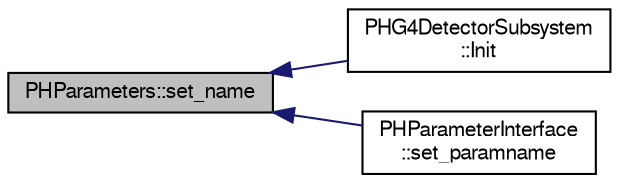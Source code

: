 digraph "PHParameters::set_name"
{
  bgcolor="transparent";
  edge [fontname="FreeSans",fontsize="10",labelfontname="FreeSans",labelfontsize="10"];
  node [fontname="FreeSans",fontsize="10",shape=record];
  rankdir="LR";
  Node1 [label="PHParameters::set_name",height=0.2,width=0.4,color="black", fillcolor="grey75", style="filled" fontcolor="black"];
  Node1 -> Node2 [dir="back",color="midnightblue",fontsize="10",style="solid",fontname="FreeSans"];
  Node2 [label="PHG4DetectorSubsystem\l::Init",height=0.2,width=0.4,color="black",URL="$d5/d29/classPHG4DetectorSubsystem.html#a4d7f005bf101b6c3445b3dac52213b23"];
  Node1 -> Node3 [dir="back",color="midnightblue",fontsize="10",style="solid",fontname="FreeSans"];
  Node3 [label="PHParameterInterface\l::set_paramname",height=0.2,width=0.4,color="black",URL="$d4/d31/classPHParameterInterface.html#a1d5b6178827a191b98802f93fa71719f"];
}
